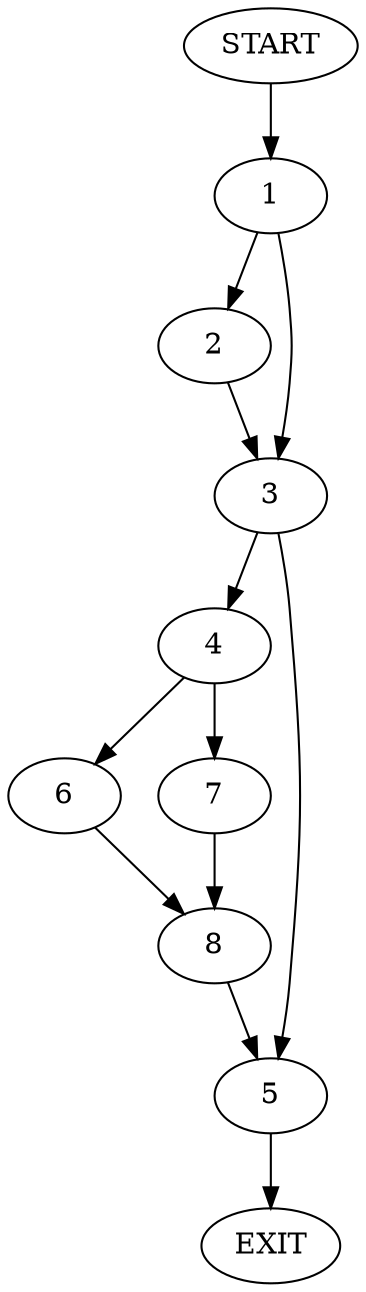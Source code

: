 digraph {
0 [label="START"]
9 [label="EXIT"]
0 -> 1
1 -> 2
1 -> 3
3 -> 4
3 -> 5
2 -> 3
5 -> 9
4 -> 6
4 -> 7
6 -> 8
7 -> 8
8 -> 5
}

